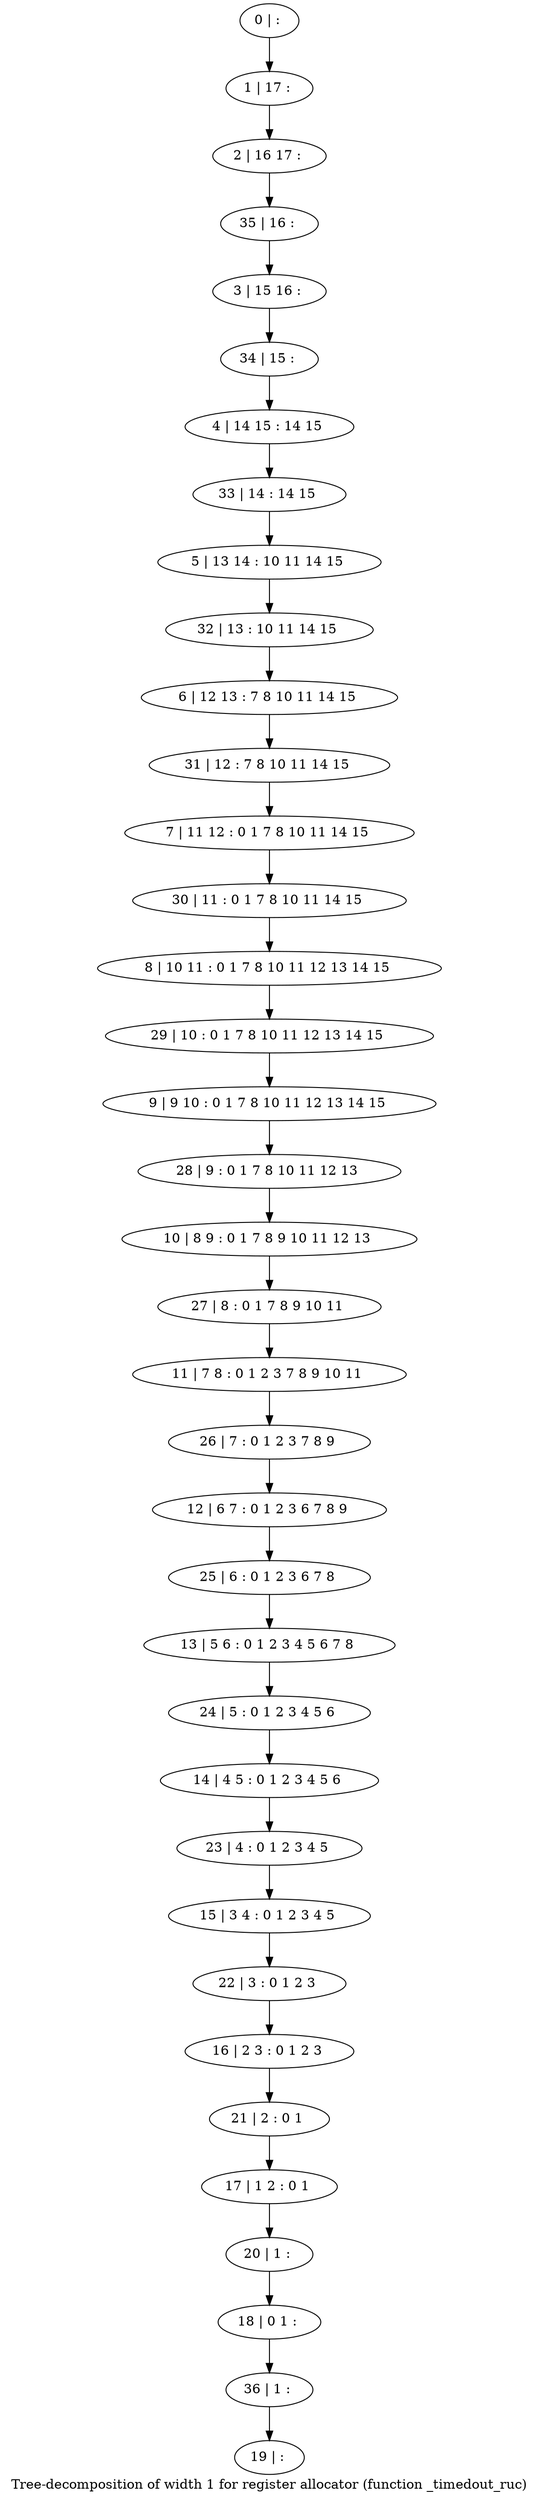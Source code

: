 digraph G {
graph [label="Tree-decomposition of width 1 for register allocator (function _timedout_ruc)"]
0[label="0 | : "];
1[label="1 | 17 : "];
2[label="2 | 16 17 : "];
3[label="3 | 15 16 : "];
4[label="4 | 14 15 : 14 15 "];
5[label="5 | 13 14 : 10 11 14 15 "];
6[label="6 | 12 13 : 7 8 10 11 14 15 "];
7[label="7 | 11 12 : 0 1 7 8 10 11 14 15 "];
8[label="8 | 10 11 : 0 1 7 8 10 11 12 13 14 15 "];
9[label="9 | 9 10 : 0 1 7 8 10 11 12 13 14 15 "];
10[label="10 | 8 9 : 0 1 7 8 9 10 11 12 13 "];
11[label="11 | 7 8 : 0 1 2 3 7 8 9 10 11 "];
12[label="12 | 6 7 : 0 1 2 3 6 7 8 9 "];
13[label="13 | 5 6 : 0 1 2 3 4 5 6 7 8 "];
14[label="14 | 4 5 : 0 1 2 3 4 5 6 "];
15[label="15 | 3 4 : 0 1 2 3 4 5 "];
16[label="16 | 2 3 : 0 1 2 3 "];
17[label="17 | 1 2 : 0 1 "];
18[label="18 | 0 1 : "];
19[label="19 | : "];
20[label="20 | 1 : "];
21[label="21 | 2 : 0 1 "];
22[label="22 | 3 : 0 1 2 3 "];
23[label="23 | 4 : 0 1 2 3 4 5 "];
24[label="24 | 5 : 0 1 2 3 4 5 6 "];
25[label="25 | 6 : 0 1 2 3 6 7 8 "];
26[label="26 | 7 : 0 1 2 3 7 8 9 "];
27[label="27 | 8 : 0 1 7 8 9 10 11 "];
28[label="28 | 9 : 0 1 7 8 10 11 12 13 "];
29[label="29 | 10 : 0 1 7 8 10 11 12 13 14 15 "];
30[label="30 | 11 : 0 1 7 8 10 11 14 15 "];
31[label="31 | 12 : 7 8 10 11 14 15 "];
32[label="32 | 13 : 10 11 14 15 "];
33[label="33 | 14 : 14 15 "];
34[label="34 | 15 : "];
35[label="35 | 16 : "];
36[label="36 | 1 : "];
0->1 ;
1->2 ;
20->18 ;
17->20 ;
21->17 ;
16->21 ;
22->16 ;
15->22 ;
23->15 ;
14->23 ;
24->14 ;
13->24 ;
25->13 ;
12->25 ;
26->12 ;
11->26 ;
27->11 ;
10->27 ;
28->10 ;
9->28 ;
29->9 ;
8->29 ;
30->8 ;
7->30 ;
31->7 ;
6->31 ;
32->6 ;
5->32 ;
33->5 ;
4->33 ;
34->4 ;
3->34 ;
35->3 ;
2->35 ;
36->19 ;
18->36 ;
}
